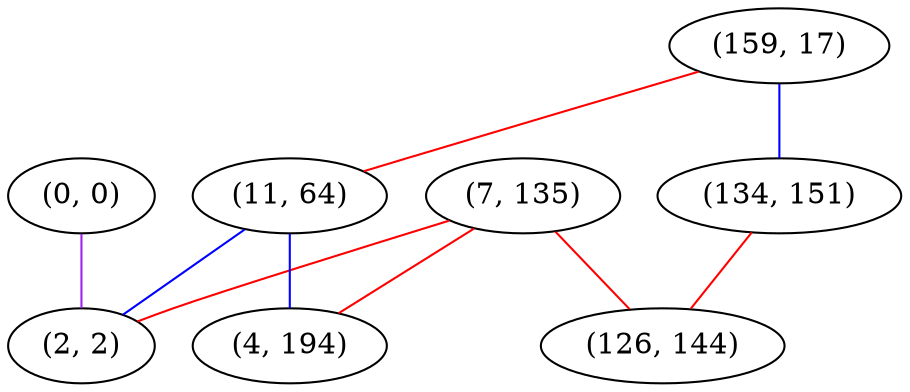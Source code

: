 graph "" {
"(0, 0)";
"(7, 135)";
"(159, 17)";
"(11, 64)";
"(134, 151)";
"(126, 144)";
"(2, 2)";
"(4, 194)";
"(0, 0)" -- "(2, 2)"  [color=purple, key=0, weight=4];
"(7, 135)" -- "(4, 194)"  [color=red, key=0, weight=1];
"(7, 135)" -- "(126, 144)"  [color=red, key=0, weight=1];
"(7, 135)" -- "(2, 2)"  [color=red, key=0, weight=1];
"(159, 17)" -- "(11, 64)"  [color=red, key=0, weight=1];
"(159, 17)" -- "(134, 151)"  [color=blue, key=0, weight=3];
"(11, 64)" -- "(4, 194)"  [color=blue, key=0, weight=3];
"(11, 64)" -- "(2, 2)"  [color=blue, key=0, weight=3];
"(134, 151)" -- "(126, 144)"  [color=red, key=0, weight=1];
}
